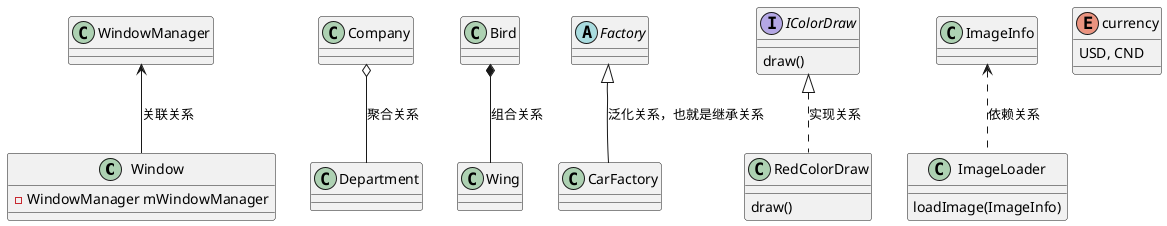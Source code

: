 @startuml

class Window {
-WindowManager mWindowManager
}
class WindowManager
WindowManager <-- Window:关联关系

class Company
class Department
Company o-- Department:聚合关系

class Bird
class Wing
Bird *-- Wing:组合关系

abstract class Factory
class CarFactory
Factory <|-- CarFactory:泛化关系，也就是继承关系

interface IColorDraw{
    draw()
}
class RedColorDraw{
    draw()
}
IColorDraw <|.. RedColorDraw:实现关系

class ImageLoader{
    loadImage(ImageInfo)
}
class ImageInfo{
}
ImageInfo <.. ImageLoader :依赖关系

enum currency{
 USD, CND
}

@enduml